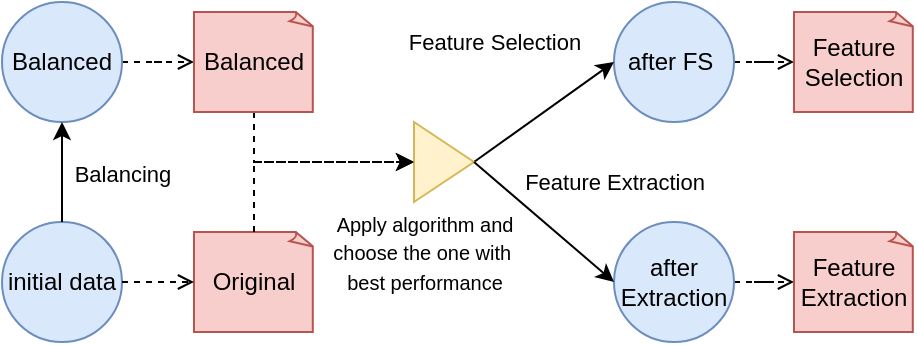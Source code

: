 <mxfile version="13.10.4" type="github">
  <diagram id="KaexqXeGwiMuKF7mzq42" name="Page-1">
    <mxGraphModel dx="946" dy="645" grid="1" gridSize="10" guides="1" tooltips="1" connect="1" arrows="1" fold="1" page="1" pageScale="1" pageWidth="827" pageHeight="1169" math="0" shadow="0">
      <root>
        <mxCell id="0" />
        <mxCell id="1" parent="0" />
        <mxCell id="2oJo6NesX2OGAvK4LQgh-1" value="initial data" style="ellipse;whiteSpace=wrap;html=1;aspect=fixed;fillColor=#dae8fc;strokeColor=#6c8ebf;" parent="1" vertex="1">
          <mxGeometry x="354" y="170" width="60" height="60" as="geometry" />
        </mxCell>
        <mxCell id="2oJo6NesX2OGAvK4LQgh-8" value="Original" style="whiteSpace=wrap;html=1;shape=mxgraph.basic.document;fillColor=#f8cecc;strokeColor=#b85450;" parent="1" vertex="1">
          <mxGeometry x="450" y="175" width="60" height="50" as="geometry" />
        </mxCell>
        <mxCell id="2oJo6NesX2OGAvK4LQgh-9" value="" style="endArrow=open;html=1;exitX=1;exitY=0.5;exitDx=0;exitDy=0;entryX=0;entryY=0.5;entryDx=0;entryDy=0;entryPerimeter=0;dashed=1;endFill=0;" parent="1" source="2oJo6NesX2OGAvK4LQgh-1" target="2oJo6NesX2OGAvK4LQgh-8" edge="1">
          <mxGeometry width="50" height="50" relative="1" as="geometry">
            <mxPoint x="217.322" y="147.678" as="sourcePoint" />
            <mxPoint x="190" y="180" as="targetPoint" />
          </mxGeometry>
        </mxCell>
        <mxCell id="2oJo6NesX2OGAvK4LQgh-67" style="edgeStyle=orthogonalEdgeStyle;rounded=0;orthogonalLoop=1;jettySize=auto;html=1;entryX=0;entryY=0.5;entryDx=0;entryDy=0;entryPerimeter=0;dashed=1;endArrow=open;endFill=0;" parent="1" source="2oJo6NesX2OGAvK4LQgh-10" target="2oJo6NesX2OGAvK4LQgh-12" edge="1">
          <mxGeometry relative="1" as="geometry" />
        </mxCell>
        <mxCell id="2oJo6NesX2OGAvK4LQgh-10" value="after FS&amp;nbsp;" style="ellipse;whiteSpace=wrap;html=1;aspect=fixed;fillColor=#dae8fc;strokeColor=#6c8ebf;" parent="1" vertex="1">
          <mxGeometry x="660" y="60" width="60" height="60" as="geometry" />
        </mxCell>
        <mxCell id="2oJo6NesX2OGAvK4LQgh-11" value="" style="endArrow=classic;html=1;entryX=0;entryY=0.5;entryDx=0;entryDy=0;exitX=1;exitY=0.5;exitDx=0;exitDy=0;" parent="1" source="2oJo6NesX2OGAvK4LQgh-55" target="2oJo6NesX2OGAvK4LQgh-10" edge="1">
          <mxGeometry x="1" y="-332" width="50" height="50" relative="1" as="geometry">
            <mxPoint x="960" y="190" as="sourcePoint" />
            <mxPoint x="590" y="150" as="targetPoint" />
            <mxPoint x="58" y="75" as="offset" />
          </mxGeometry>
        </mxCell>
        <mxCell id="2oJo6NesX2OGAvK4LQgh-39" value="Feature Selection" style="edgeLabel;html=1;align=center;verticalAlign=middle;resizable=0;points=[];" parent="2oJo6NesX2OGAvK4LQgh-11" vertex="1" connectable="0">
          <mxGeometry x="0.168" y="2" relative="1" as="geometry">
            <mxPoint x="-29.52" y="-29.31" as="offset" />
          </mxGeometry>
        </mxCell>
        <mxCell id="2oJo6NesX2OGAvK4LQgh-12" value="Feature Selection" style="whiteSpace=wrap;html=1;shape=mxgraph.basic.document;fillColor=#f8cecc;strokeColor=#b85450;" parent="1" vertex="1">
          <mxGeometry x="750" y="65" width="60" height="50" as="geometry" />
        </mxCell>
        <mxCell id="6b62Ja6Kuc7OPIPla02d-2" style="edgeStyle=none;rounded=0;orthogonalLoop=1;jettySize=auto;html=1;endArrow=classic;endFill=1;dashed=1;exitX=0.5;exitY=0;exitDx=0;exitDy=0;exitPerimeter=0;" parent="1" source="2oJo6NesX2OGAvK4LQgh-8" edge="1">
          <mxGeometry relative="1" as="geometry">
            <mxPoint x="560" y="140" as="targetPoint" />
            <mxPoint x="300" y="140" as="sourcePoint" />
            <Array as="points">
              <mxPoint x="480" y="140" />
            </Array>
          </mxGeometry>
        </mxCell>
        <mxCell id="2oJo6NesX2OGAvK4LQgh-73" style="edgeStyle=orthogonalEdgeStyle;rounded=0;orthogonalLoop=1;jettySize=auto;html=1;dashed=1;endArrow=open;endFill=0;" parent="1" source="2oJo6NesX2OGAvK4LQgh-48" target="2oJo6NesX2OGAvK4LQgh-72" edge="1">
          <mxGeometry relative="1" as="geometry" />
        </mxCell>
        <mxCell id="2oJo6NesX2OGAvK4LQgh-48" value="after Extraction" style="ellipse;whiteSpace=wrap;html=1;aspect=fixed;fillColor=#dae8fc;strokeColor=#6c8ebf;" parent="1" vertex="1">
          <mxGeometry x="660" y="170" width="60" height="60" as="geometry" />
        </mxCell>
        <mxCell id="2oJo6NesX2OGAvK4LQgh-64" style="edgeStyle=orthogonalEdgeStyle;rounded=0;orthogonalLoop=1;jettySize=auto;html=1;entryX=0;entryY=0.5;entryDx=0;entryDy=0;entryPerimeter=0;dashed=1;endArrow=open;endFill=0;" parent="1" source="2oJo6NesX2OGAvK4LQgh-51" target="2oJo6NesX2OGAvK4LQgh-63" edge="1">
          <mxGeometry relative="1" as="geometry" />
        </mxCell>
        <mxCell id="2oJo6NesX2OGAvK4LQgh-51" value="Balanced" style="ellipse;whiteSpace=wrap;html=1;aspect=fixed;fillColor=#dae8fc;strokeColor=#6c8ebf;" parent="1" vertex="1">
          <mxGeometry x="354" y="60" width="60" height="60" as="geometry" />
        </mxCell>
        <mxCell id="2oJo6NesX2OGAvK4LQgh-55" value="" style="triangle;whiteSpace=wrap;html=1;fillColor=#fff2cc;strokeColor=#d6b656;" parent="1" vertex="1">
          <mxGeometry x="560" y="120" width="30" height="40" as="geometry" />
        </mxCell>
        <mxCell id="2oJo6NesX2OGAvK4LQgh-61" style="rounded=0;orthogonalLoop=1;jettySize=auto;html=1;endArrow=classic;endFill=1;exitX=0.5;exitY=0;exitDx=0;exitDy=0;entryX=0.5;entryY=1;entryDx=0;entryDy=0;" parent="1" source="2oJo6NesX2OGAvK4LQgh-1" target="2oJo6NesX2OGAvK4LQgh-51" edge="1">
          <mxGeometry relative="1" as="geometry">
            <mxPoint x="360" y="150" as="sourcePoint" />
            <mxPoint x="300" y="120" as="targetPoint" />
            <Array as="points" />
          </mxGeometry>
        </mxCell>
        <mxCell id="2oJo6NesX2OGAvK4LQgh-74" value="Balancing" style="edgeLabel;html=1;align=center;verticalAlign=middle;resizable=0;points=[];" parent="2oJo6NesX2OGAvK4LQgh-61" vertex="1" connectable="0">
          <mxGeometry x="0.231" y="-3" relative="1" as="geometry">
            <mxPoint x="27.0" y="7" as="offset" />
          </mxGeometry>
        </mxCell>
        <mxCell id="2oJo6NesX2OGAvK4LQgh-65" style="edgeStyle=orthogonalEdgeStyle;rounded=0;orthogonalLoop=1;jettySize=auto;html=1;entryX=0;entryY=0.5;entryDx=0;entryDy=0;dashed=1;endArrow=classic;endFill=1;" parent="1" source="2oJo6NesX2OGAvK4LQgh-63" target="2oJo6NesX2OGAvK4LQgh-55" edge="1">
          <mxGeometry relative="1" as="geometry">
            <Array as="points">
              <mxPoint x="480" y="140" />
            </Array>
          </mxGeometry>
        </mxCell>
        <mxCell id="2oJo6NesX2OGAvK4LQgh-63" value="Balanced" style="whiteSpace=wrap;html=1;shape=mxgraph.basic.document;fillColor=#f8cecc;strokeColor=#b85450;" parent="1" vertex="1">
          <mxGeometry x="450" y="65" width="60" height="50" as="geometry" />
        </mxCell>
        <mxCell id="2oJo6NesX2OGAvK4LQgh-66" value="&lt;span style=&quot;font-size: 10px&quot;&gt;Apply algorithm and&lt;/span&gt;&lt;br style=&quot;font-size: 10px&quot;&gt;&lt;span style=&quot;font-size: 10px&quot;&gt;choose the one with&amp;nbsp;&lt;/span&gt;&lt;br style=&quot;font-size: 10px&quot;&gt;&lt;span style=&quot;font-size: 10px&quot;&gt;best performance&lt;/span&gt;" style="text;html=1;align=center;verticalAlign=middle;resizable=0;points=[];autosize=1;" parent="1" vertex="1">
          <mxGeometry x="510" y="160" width="110" height="50" as="geometry" />
        </mxCell>
        <mxCell id="2oJo6NesX2OGAvK4LQgh-69" value="" style="endArrow=classic;html=1;entryX=0;entryY=0.5;entryDx=0;entryDy=0;exitX=1;exitY=0.5;exitDx=0;exitDy=0;" parent="1" source="2oJo6NesX2OGAvK4LQgh-55" target="2oJo6NesX2OGAvK4LQgh-48" edge="1">
          <mxGeometry x="1" y="-332" width="50" height="50" relative="1" as="geometry">
            <mxPoint x="540" y="350" as="sourcePoint" />
            <mxPoint x="660" y="380" as="targetPoint" />
            <mxPoint x="58" y="75" as="offset" />
            <Array as="points" />
          </mxGeometry>
        </mxCell>
        <mxCell id="2oJo6NesX2OGAvK4LQgh-70" value="Feature Extraction" style="edgeLabel;html=1;align=center;verticalAlign=middle;resizable=0;points=[];" parent="2oJo6NesX2OGAvK4LQgh-69" vertex="1" connectable="0">
          <mxGeometry x="0.168" y="2" relative="1" as="geometry">
            <mxPoint x="27.7" y="-23.62" as="offset" />
          </mxGeometry>
        </mxCell>
        <mxCell id="2oJo6NesX2OGAvK4LQgh-72" value="Feature Extraction" style="whiteSpace=wrap;html=1;shape=mxgraph.basic.document;fillColor=#f8cecc;strokeColor=#b85450;" parent="1" vertex="1">
          <mxGeometry x="750" y="175" width="60" height="50" as="geometry" />
        </mxCell>
      </root>
    </mxGraphModel>
  </diagram>
</mxfile>
